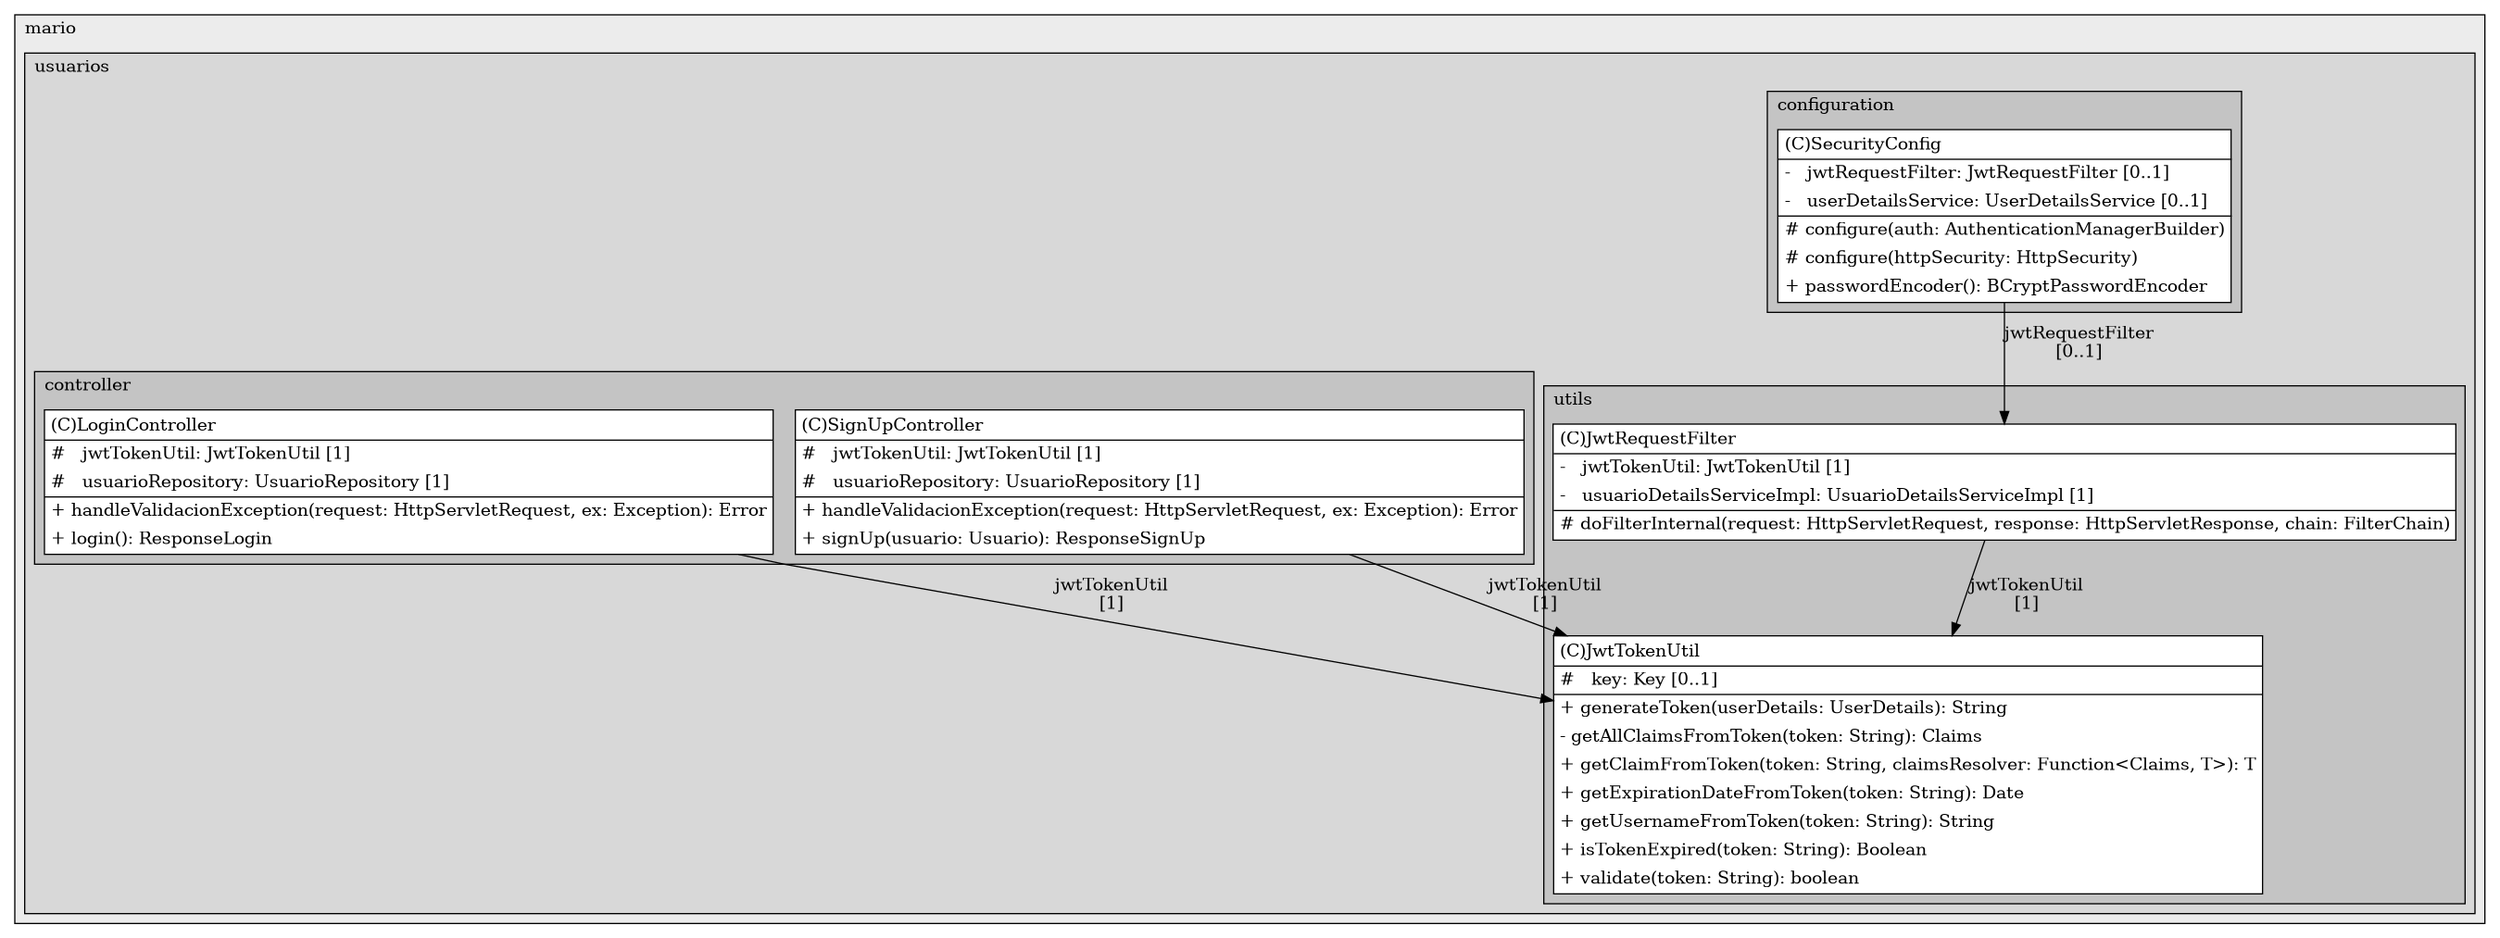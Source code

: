 @startuml

/' diagram meta data start
config=StructureConfiguration;
{
  "projectClassification": {
    "searchMode": "OpenProject", // OpenProject, AllProjects
    "includedProjects": "",
    "pathEndKeywords": "*.impl",
    "isClientPath": "",
    "isClientName": "",
    "isTestPath": "",
    "isTestName": "",
    "isMappingPath": "",
    "isMappingName": "",
    "isDataAccessPath": "",
    "isDataAccessName": "",
    "isDataStructurePath": "",
    "isDataStructureName": "",
    "isInterfaceStructuresPath": "",
    "isInterfaceStructuresName": "",
    "isEntryPointPath": "",
    "isEntryPointName": "",
    "treatFinalFieldsAsMandatory": false
  },
  "graphRestriction": {
    "classPackageExcludeFilter": "",
    "classPackageIncludeFilter": "",
    "classNameExcludeFilter": "",
    "classNameIncludeFilter": "",
    "methodNameExcludeFilter": "",
    "methodNameIncludeFilter": "",
    "removeByInheritance": "", // inheritance/annotation based filtering is done in a second step
    "removeByAnnotation": "",
    "removeByClassPackage": "", // cleanup the graph after inheritance/annotation based filtering is done
    "removeByClassName": "",
    "cutMappings": false,
    "cutEnum": true,
    "cutTests": true,
    "cutClient": true,
    "cutDataAccess": true,
    "cutInterfaceStructures": true,
    "cutDataStructures": true,
    "cutGetterAndSetter": true,
    "cutConstructors": true
  },
  "graphTraversal": {
    "forwardDepth": 6,
    "backwardDepth": 6,
    "classPackageExcludeFilter": "",
    "classPackageIncludeFilter": "",
    "classNameExcludeFilter": "",
    "classNameIncludeFilter": "",
    "methodNameExcludeFilter": "",
    "methodNameIncludeFilter": "",
    "hideMappings": false,
    "hideDataStructures": false,
    "hidePrivateMethods": true,
    "hideInterfaceCalls": true, // indirection: implementation -> interface (is hidden) -> implementation
    "onlyShowApplicationEntryPoints": false, // root node is included
    "useMethodCallsForStructureDiagram": "ForwardOnly" // ForwardOnly, BothDirections, No
  },
  "details": {
    "aggregation": "GroupByClass", // ByClass, GroupByClass, None
    "showClassGenericTypes": true,
    "showMethods": true,
    "showMethodParameterNames": true,
    "showMethodParameterTypes": true,
    "showMethodReturnType": true,
    "showPackageLevels": 10,
    "showDetailedClassStructure": true
  },
  "rootClass": "com.mario.usuarios.utils.JwtTokenUtil",
  "extensionCallbackMethod": "" // qualified.class.name#methodName - signature: public static String method(String)
}
diagram meta data end '/



digraph g {
    rankdir="TB"
    splines=polyline
    

'nodes 
subgraph cluster_103666436 { 
   	label=mario
	labeljust=l
	fillcolor="#ececec"
	style=filled
   
   subgraph cluster_1532315985 { 
   	label=usuarios
	labeljust=l
	fillcolor="#d8d8d8"
	style=filled
   
   subgraph cluster_1497397257 { 
   	label=configuration
	labeljust=l
	fillcolor="#c4c4c4"
	style=filled
   
   SecurityConfig406270276[
	label=<<TABLE BORDER="1" CELLBORDER="0" CELLPADDING="4" CELLSPACING="0">
<TR><TD ALIGN="LEFT" >(C)SecurityConfig</TD></TR>
<HR/>
<TR><TD ALIGN="LEFT" >-   jwtRequestFilter: JwtRequestFilter [0..1]</TD></TR>
<TR><TD ALIGN="LEFT" >-   userDetailsService: UserDetailsService [0..1]</TD></TR>
<HR/>
<TR><TD ALIGN="LEFT" ># configure(auth: AuthenticationManagerBuilder)</TD></TR>
<TR><TD ALIGN="LEFT" ># configure(httpSecurity: HttpSecurity)</TD></TR>
<TR><TD ALIGN="LEFT" >+ passwordEncoder(): BCryptPasswordEncoder</TD></TR>
</TABLE>>
	style=filled
	margin=0
	shape=plaintext
	fillcolor="#FFFFFF"
];
} 

subgraph cluster_573446203 { 
   	label=controller
	labeljust=l
	fillcolor="#c4c4c4"
	style=filled
   
   LoginController1128708622[
	label=<<TABLE BORDER="1" CELLBORDER="0" CELLPADDING="4" CELLSPACING="0">
<TR><TD ALIGN="LEFT" >(C)LoginController</TD></TR>
<HR/>
<TR><TD ALIGN="LEFT" >#   jwtTokenUtil: JwtTokenUtil [1]</TD></TR>
<TR><TD ALIGN="LEFT" >#   usuarioRepository: UsuarioRepository [1]</TD></TR>
<HR/>
<TR><TD ALIGN="LEFT" >+ handleValidacionException(request: HttpServletRequest, ex: Exception): Error</TD></TR>
<TR><TD ALIGN="LEFT" >+ login(): ResponseLogin</TD></TR>
</TABLE>>
	style=filled
	margin=0
	shape=plaintext
	fillcolor="#FFFFFF"
];

SignUpController1128708622[
	label=<<TABLE BORDER="1" CELLBORDER="0" CELLPADDING="4" CELLSPACING="0">
<TR><TD ALIGN="LEFT" >(C)SignUpController</TD></TR>
<HR/>
<TR><TD ALIGN="LEFT" >#   jwtTokenUtil: JwtTokenUtil [1]</TD></TR>
<TR><TD ALIGN="LEFT" >#   usuarioRepository: UsuarioRepository [1]</TD></TR>
<HR/>
<TR><TD ALIGN="LEFT" >+ handleValidacionException(request: HttpServletRequest, ex: Exception): Error</TD></TR>
<TR><TD ALIGN="LEFT" >+ signUp(usuario: Usuario): ResponseSignUp</TD></TR>
</TABLE>>
	style=filled
	margin=0
	shape=plaintext
	fillcolor="#FFFFFF"
];
} 

subgraph cluster_701674674 { 
   	label=utils
	labeljust=l
	fillcolor="#c4c4c4"
	style=filled
   
   JwtRequestFilter1415248639[
	label=<<TABLE BORDER="1" CELLBORDER="0" CELLPADDING="4" CELLSPACING="0">
<TR><TD ALIGN="LEFT" >(C)JwtRequestFilter</TD></TR>
<HR/>
<TR><TD ALIGN="LEFT" >-   jwtTokenUtil: JwtTokenUtil [1]</TD></TR>
<TR><TD ALIGN="LEFT" >-   usuarioDetailsServiceImpl: UsuarioDetailsServiceImpl [1]</TD></TR>
<HR/>
<TR><TD ALIGN="LEFT" ># doFilterInternal(request: HttpServletRequest, response: HttpServletResponse, chain: FilterChain)</TD></TR>
</TABLE>>
	style=filled
	margin=0
	shape=plaintext
	fillcolor="#FFFFFF"
];

JwtTokenUtil1415248639[
	label=<<TABLE BORDER="1" CELLBORDER="0" CELLPADDING="4" CELLSPACING="0">
<TR><TD ALIGN="LEFT" >(C)JwtTokenUtil</TD></TR>
<HR/>
<TR><TD ALIGN="LEFT" >#   key: Key [0..1]</TD></TR>
<HR/>
<TR><TD ALIGN="LEFT" >+ generateToken(userDetails: UserDetails): String</TD></TR>
<TR><TD ALIGN="LEFT" >- getAllClaimsFromToken(token: String): Claims</TD></TR>
<TR><TD ALIGN="LEFT" >+ getClaimFromToken(token: String, claimsResolver: Function&lt;Claims, T&gt;): T</TD></TR>
<TR><TD ALIGN="LEFT" >+ getExpirationDateFromToken(token: String): Date</TD></TR>
<TR><TD ALIGN="LEFT" >+ getUsernameFromToken(token: String): String</TD></TR>
<TR><TD ALIGN="LEFT" >+ isTokenExpired(token: String): Boolean</TD></TR>
<TR><TD ALIGN="LEFT" >+ validate(token: String): boolean</TD></TR>
</TABLE>>
	style=filled
	margin=0
	shape=plaintext
	fillcolor="#FFFFFF"
];
} 
} 
} 

'edges    
JwtRequestFilter1415248639 -> JwtTokenUtil1415248639[label="jwtTokenUtil
[1]"];
LoginController1128708622 -> JwtTokenUtil1415248639[label="jwtTokenUtil
[1]"];
SecurityConfig406270276 -> JwtRequestFilter1415248639[label="jwtRequestFilter
[0..1]"];
SignUpController1128708622 -> JwtTokenUtil1415248639[label="jwtTokenUtil
[1]"];
    
}
@enduml